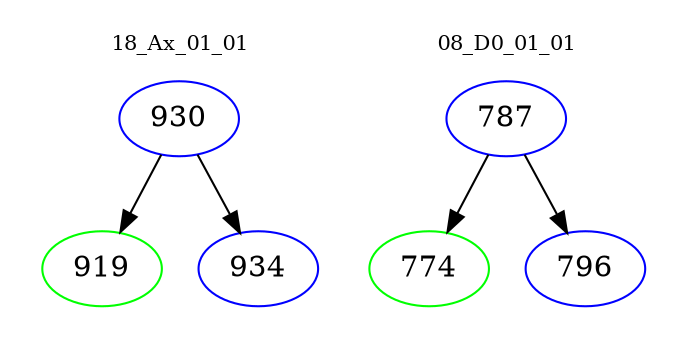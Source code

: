 digraph{
subgraph cluster_0 {
color = white
label = "18_Ax_01_01";
fontsize=10;
T0_930 [label="930", color="blue"]
T0_930 -> T0_919 [color="black"]
T0_919 [label="919", color="green"]
T0_930 -> T0_934 [color="black"]
T0_934 [label="934", color="blue"]
}
subgraph cluster_1 {
color = white
label = "08_D0_01_01";
fontsize=10;
T1_787 [label="787", color="blue"]
T1_787 -> T1_774 [color="black"]
T1_774 [label="774", color="green"]
T1_787 -> T1_796 [color="black"]
T1_796 [label="796", color="blue"]
}
}
